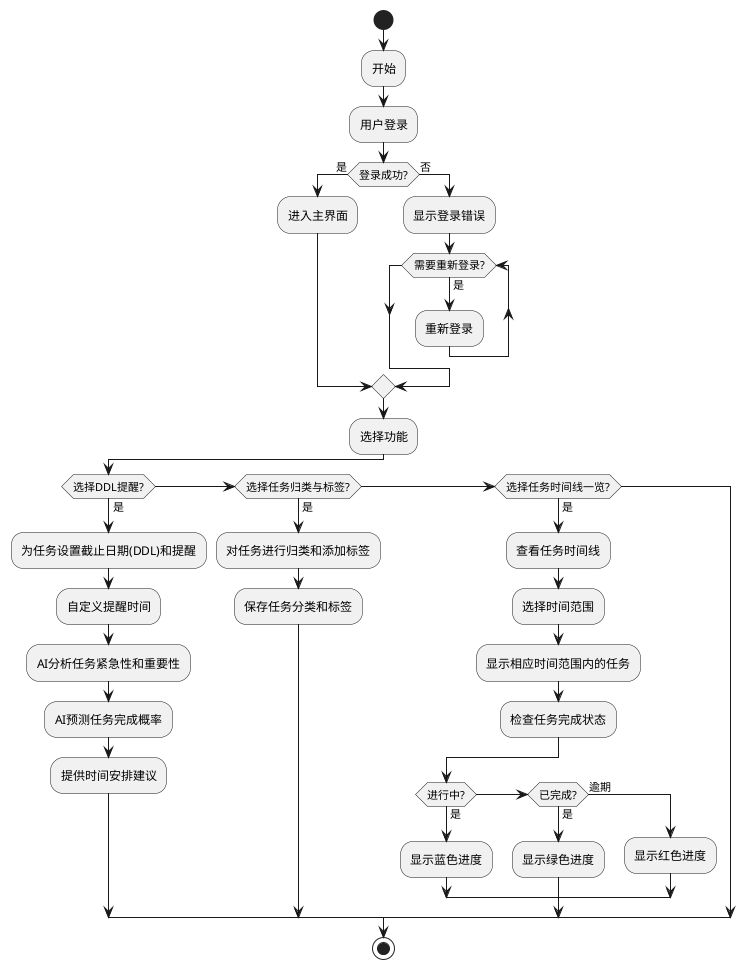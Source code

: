 @startuml
start
:开始;

:用户登录;
if (登录成功?) then (是)
  :进入主界面;
else (否)
  :显示登录错误;
  while (需要重新登录?) is (是)
    :重新登录;
  endwhile
endif

:选择功能;
if (选择DDL提醒?) then (是)
  :为任务设置截止日期(DDL)和提醒;
  :自定义提醒时间;
  :AI分析任务紧急性和重要性;
  :AI预测任务完成概率;
  :提供时间安排建议;
elseif (选择任务归类与标签?) then (是)
  :对任务进行归类和添加标签;
  :保存任务分类和标签;
elseif (选择任务时间线一览?) then (是)
  :查看任务时间线;
  :选择时间范围;
  :显示相应时间范围内的任务;
  :检查任务完成状态;
  if (进行中?) then (是)
    :显示蓝色进度;
  elseif (已完成?) then (是)
    :显示绿色进度;
  else (逾期)
    :显示红色进度;
  endif
endif

stop
@enduml